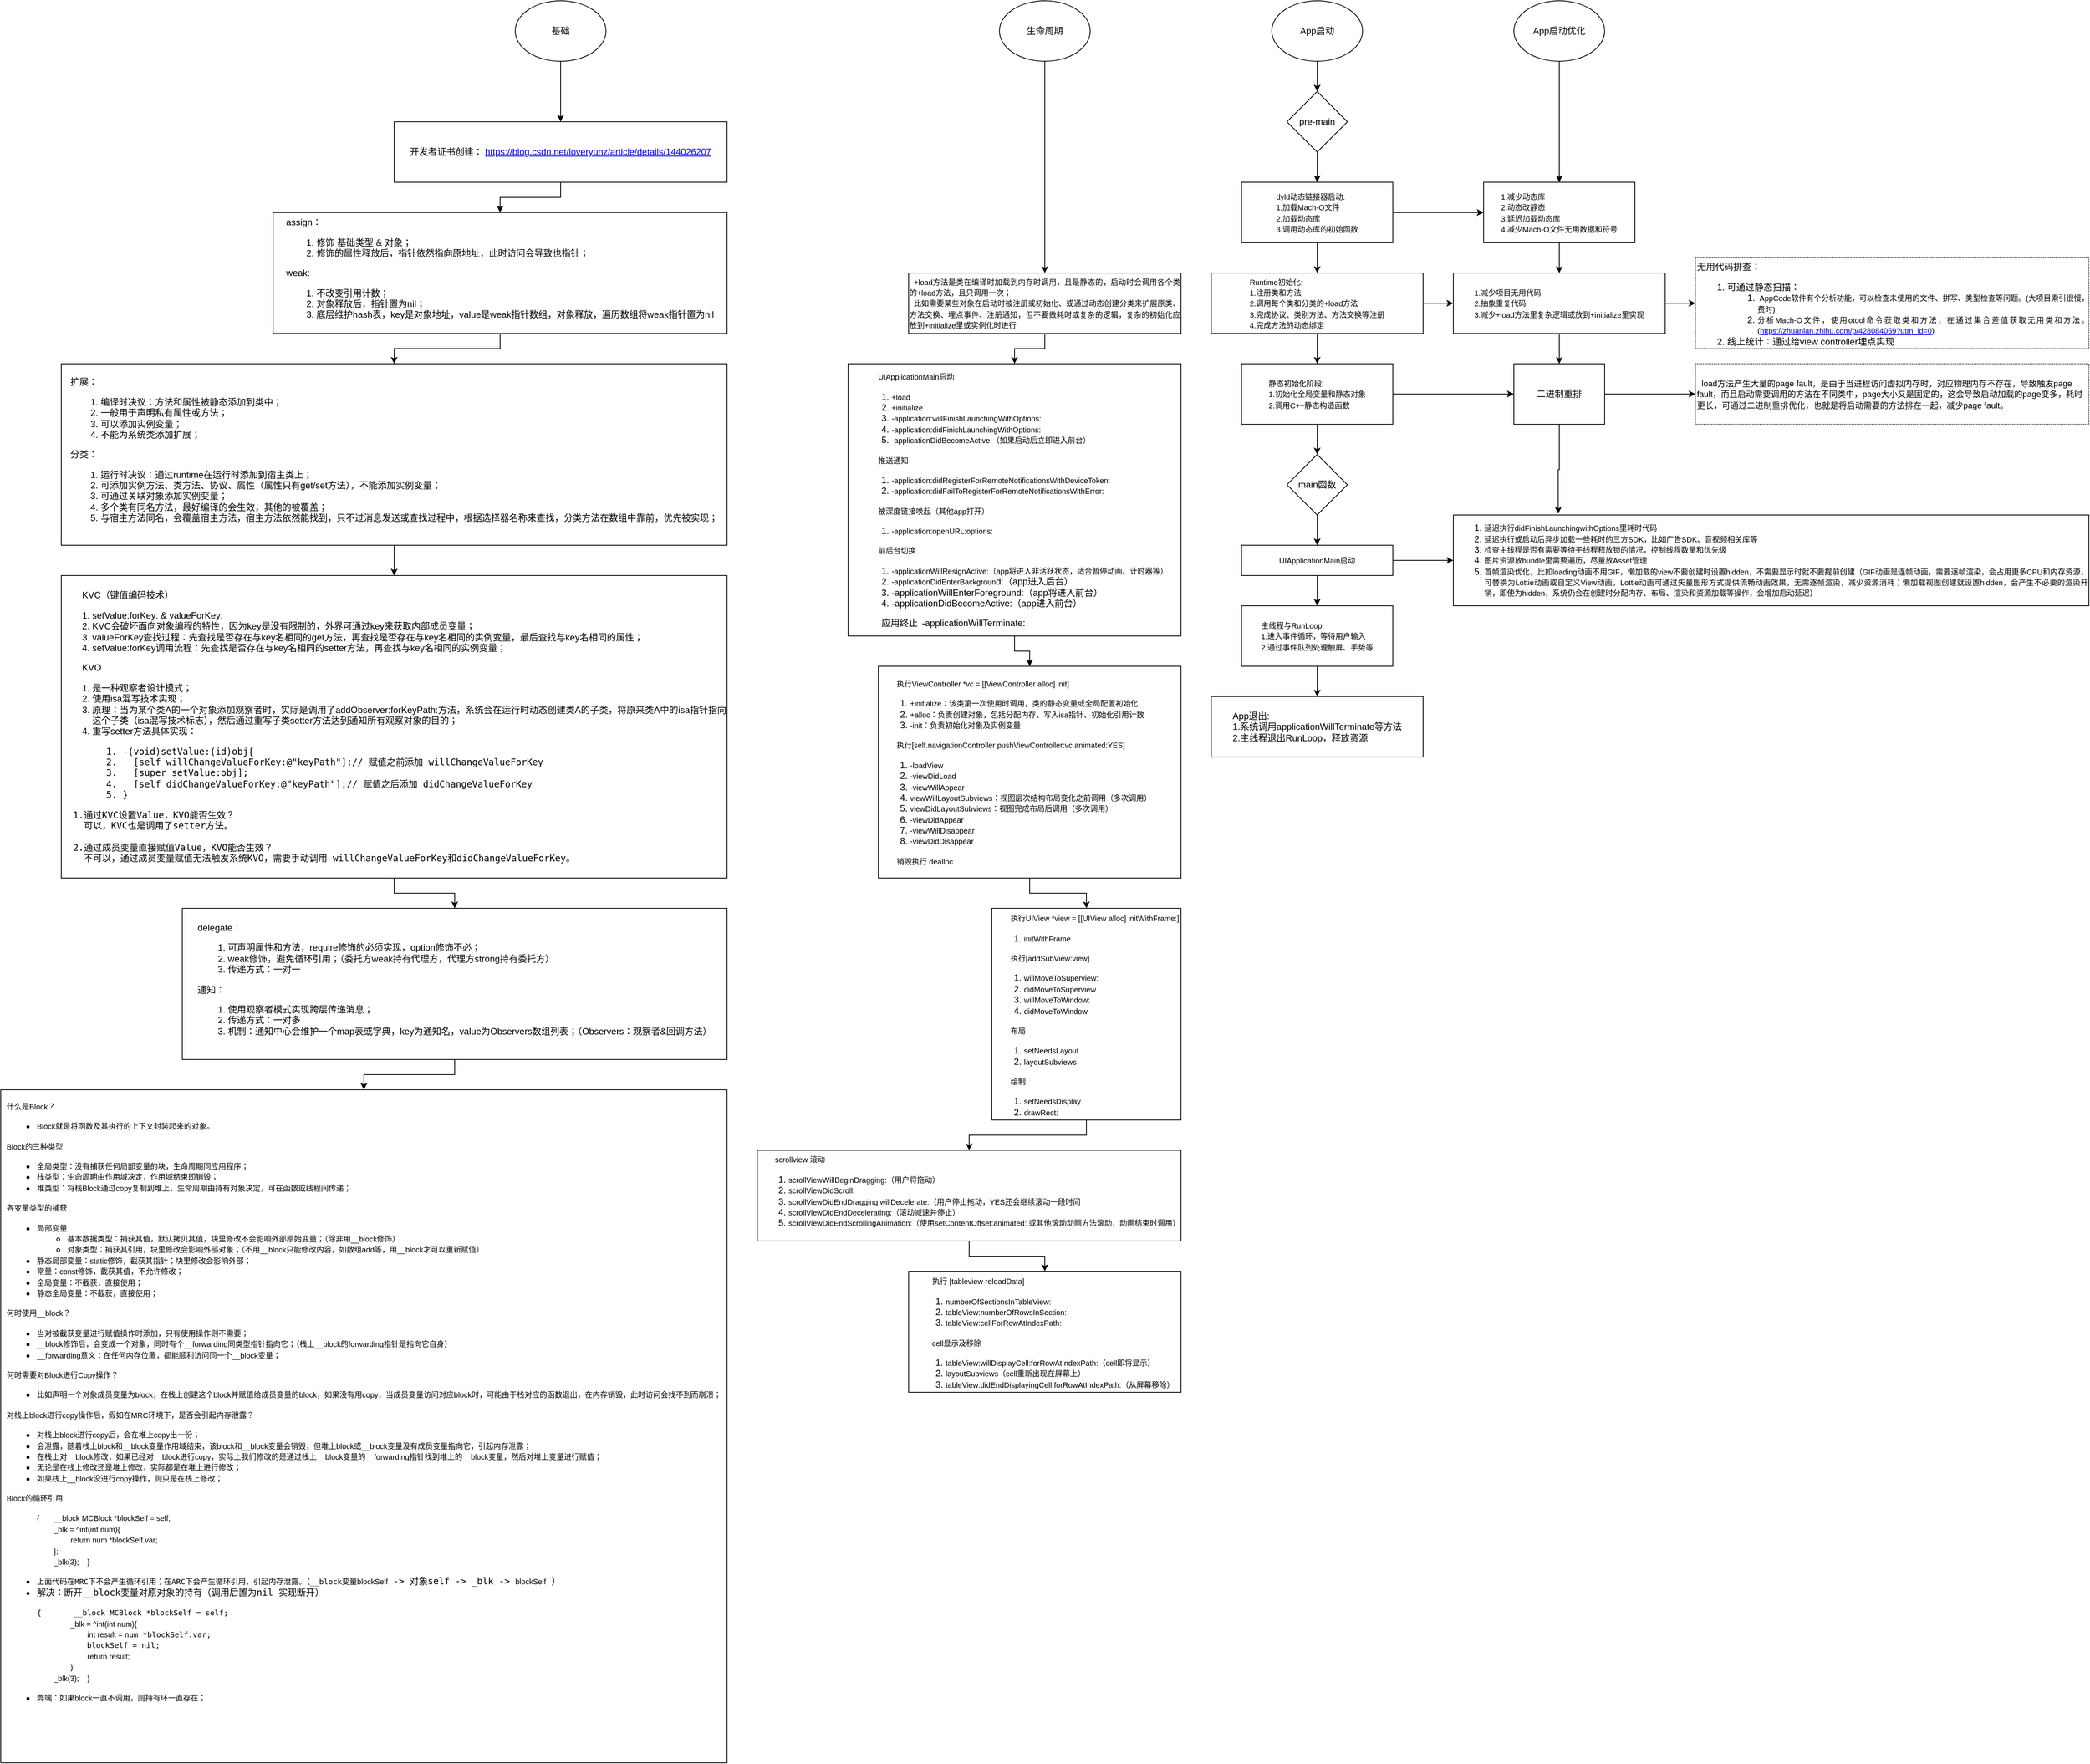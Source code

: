 <mxfile version="25.0.3">
  <diagram name="第 1 页" id="weAJyAuKUi2FDlKsi1JT">
    <mxGraphModel dx="2743" dy="741" grid="1" gridSize="10" guides="1" tooltips="1" connect="1" arrows="1" fold="1" page="1" pageScale="1" pageWidth="827" pageHeight="1169" math="0" shadow="0">
      <root>
        <mxCell id="0" />
        <mxCell id="1" parent="0" />
        <mxCell id="4DrlTJSZ5cez98okmt2o-3" value="" style="edgeStyle=orthogonalEdgeStyle;rounded=0;orthogonalLoop=1;jettySize=auto;html=1;" parent="1" source="4DrlTJSZ5cez98okmt2o-1" target="4DrlTJSZ5cez98okmt2o-2" edge="1">
          <mxGeometry relative="1" as="geometry" />
        </mxCell>
        <mxCell id="4DrlTJSZ5cez98okmt2o-1" value="App启动" style="ellipse;whiteSpace=wrap;html=1;" parent="1" vertex="1">
          <mxGeometry x="240" y="40" width="120" height="80" as="geometry" />
        </mxCell>
        <mxCell id="4DrlTJSZ5cez98okmt2o-5" value="" style="edgeStyle=orthogonalEdgeStyle;rounded=0;orthogonalLoop=1;jettySize=auto;html=1;" parent="1" source="4DrlTJSZ5cez98okmt2o-2" target="4DrlTJSZ5cez98okmt2o-4" edge="1">
          <mxGeometry relative="1" as="geometry" />
        </mxCell>
        <mxCell id="4DrlTJSZ5cez98okmt2o-2" value="pre-main" style="rhombus;whiteSpace=wrap;html=1;" parent="1" vertex="1">
          <mxGeometry x="260" y="160" width="80" height="80" as="geometry" />
        </mxCell>
        <mxCell id="4DrlTJSZ5cez98okmt2o-7" value="" style="edgeStyle=orthogonalEdgeStyle;rounded=0;orthogonalLoop=1;jettySize=auto;html=1;" parent="1" source="4DrlTJSZ5cez98okmt2o-4" target="4DrlTJSZ5cez98okmt2o-6" edge="1">
          <mxGeometry relative="1" as="geometry" />
        </mxCell>
        <mxCell id="4DrlTJSZ5cez98okmt2o-34" value="" style="edgeStyle=orthogonalEdgeStyle;rounded=0;orthogonalLoop=1;jettySize=auto;html=1;" parent="1" source="4DrlTJSZ5cez98okmt2o-4" target="4DrlTJSZ5cez98okmt2o-32" edge="1">
          <mxGeometry relative="1" as="geometry" />
        </mxCell>
        <mxCell id="4DrlTJSZ5cez98okmt2o-4" value="&lt;div style=&quot;text-align: justify;&quot;&gt;&lt;span style=&quot;background-color: initial; font-size: 10px;&quot;&gt;dyld动态链接器启动:&lt;/span&gt;&lt;/div&gt;&lt;div style=&quot;text-align: justify;&quot;&gt;&lt;span style=&quot;background-color: initial; font-size: 10px;&quot;&gt;1.加载Mach-O文件&lt;/span&gt;&lt;/div&gt;&lt;div&gt;&lt;div style=&quot;text-align: justify;&quot;&gt;&lt;span style=&quot;background-color: initial; font-size: 10px;&quot;&gt;2.加载动态库&lt;/span&gt;&lt;/div&gt;&lt;span style=&quot;font-size: 10px; background-color: initial;&quot;&gt;3.调用动态库的初始函数&lt;/span&gt;&lt;/div&gt;" style="whiteSpace=wrap;html=1;align=center;" parent="1" vertex="1">
          <mxGeometry x="200" y="280" width="200" height="80" as="geometry" />
        </mxCell>
        <mxCell id="4DrlTJSZ5cez98okmt2o-9" value="" style="edgeStyle=orthogonalEdgeStyle;rounded=0;orthogonalLoop=1;jettySize=auto;html=1;" parent="1" source="4DrlTJSZ5cez98okmt2o-6" target="4DrlTJSZ5cez98okmt2o-8" edge="1">
          <mxGeometry relative="1" as="geometry" />
        </mxCell>
        <mxCell id="4DrlTJSZ5cez98okmt2o-35" value="" style="edgeStyle=orthogonalEdgeStyle;rounded=0;orthogonalLoop=1;jettySize=auto;html=1;" parent="1" source="4DrlTJSZ5cez98okmt2o-6" target="4DrlTJSZ5cez98okmt2o-33" edge="1">
          <mxGeometry relative="1" as="geometry" />
        </mxCell>
        <mxCell id="4DrlTJSZ5cez98okmt2o-6" value="&lt;div style=&quot;text-align: justify;&quot;&gt;&lt;span style=&quot;font-size: 10px; background-color: initial;&quot;&gt;Runtime初始化:&lt;/span&gt;&lt;/div&gt;&lt;div style=&quot;text-align: justify;&quot;&gt;&lt;span style=&quot;font-size: 10px;&quot;&gt;1.注册类和方法&lt;/span&gt;&lt;/div&gt;&lt;div style=&quot;text-align: justify;&quot;&gt;&lt;span style=&quot;font-size: 10px;&quot;&gt;2.调用每个类和分类的+load方法&lt;/span&gt;&lt;/div&gt;&lt;div style=&quot;text-align: justify;&quot;&gt;&lt;span style=&quot;font-size: 10px;&quot;&gt;3.完成协议、类别方法、方法交换等注册&lt;/span&gt;&lt;/div&gt;&lt;div style=&quot;text-align: justify;&quot;&gt;&lt;span style=&quot;font-size: 10px;&quot;&gt;4.完成方法的动态绑定&lt;/span&gt;&lt;/div&gt;" style="whiteSpace=wrap;html=1;" parent="1" vertex="1">
          <mxGeometry x="160" y="400" width="280" height="80" as="geometry" />
        </mxCell>
        <mxCell id="4DrlTJSZ5cez98okmt2o-43" value="" style="edgeStyle=orthogonalEdgeStyle;rounded=0;orthogonalLoop=1;jettySize=auto;html=1;" parent="1" source="4DrlTJSZ5cez98okmt2o-8" target="4DrlTJSZ5cez98okmt2o-40" edge="1">
          <mxGeometry relative="1" as="geometry" />
        </mxCell>
        <mxCell id="4DrlTJSZ5cez98okmt2o-8" value="&lt;div style=&quot;text-align: justify;&quot;&gt;&lt;span style=&quot;font-size: 10px; background-color: initial;&quot;&gt;静态初始化阶段:&lt;/span&gt;&lt;/div&gt;&lt;div style=&quot;text-align: justify;&quot;&gt;&lt;font style=&quot;font-size: 10px;&quot;&gt;1.初始化全局变量和静态对象&lt;/font&gt;&lt;/div&gt;&lt;div style=&quot;text-align: justify;&quot;&gt;&lt;font style=&quot;font-size: 10px;&quot;&gt;2.调用C++静态构造函数&lt;/font&gt;&lt;/div&gt;" style="whiteSpace=wrap;html=1;" parent="1" vertex="1">
          <mxGeometry x="200" y="520" width="200" height="80" as="geometry" />
        </mxCell>
        <mxCell id="4DrlTJSZ5cez98okmt2o-13" value="" style="edgeStyle=orthogonalEdgeStyle;rounded=0;orthogonalLoop=1;jettySize=auto;html=1;exitX=0.5;exitY=1;exitDx=0;exitDy=0;" parent="1" source="4DrlTJSZ5cez98okmt2o-8" target="4DrlTJSZ5cez98okmt2o-12" edge="1">
          <mxGeometry relative="1" as="geometry">
            <mxPoint x="160" y="670" as="sourcePoint" />
          </mxGeometry>
        </mxCell>
        <mxCell id="4DrlTJSZ5cez98okmt2o-15" value="" style="edgeStyle=orthogonalEdgeStyle;rounded=0;orthogonalLoop=1;jettySize=auto;html=1;" parent="1" source="4DrlTJSZ5cez98okmt2o-12" target="4DrlTJSZ5cez98okmt2o-14" edge="1">
          <mxGeometry relative="1" as="geometry" />
        </mxCell>
        <mxCell id="4DrlTJSZ5cez98okmt2o-12" value="main函数" style="rhombus;whiteSpace=wrap;html=1;" parent="1" vertex="1">
          <mxGeometry x="260" y="640" width="80" height="80" as="geometry" />
        </mxCell>
        <mxCell id="4DrlTJSZ5cez98okmt2o-17" value="" style="edgeStyle=orthogonalEdgeStyle;rounded=0;orthogonalLoop=1;jettySize=auto;html=1;" parent="1" source="4DrlTJSZ5cez98okmt2o-14" target="4DrlTJSZ5cez98okmt2o-16" edge="1">
          <mxGeometry relative="1" as="geometry" />
        </mxCell>
        <mxCell id="4DrlTJSZ5cez98okmt2o-50" value="" style="edgeStyle=orthogonalEdgeStyle;rounded=0;orthogonalLoop=1;jettySize=auto;html=1;" parent="1" source="4DrlTJSZ5cez98okmt2o-14" target="4DrlTJSZ5cez98okmt2o-49" edge="1">
          <mxGeometry relative="1" as="geometry" />
        </mxCell>
        <mxCell id="4DrlTJSZ5cez98okmt2o-14" value="&lt;font style=&quot;font-size: 10px;&quot;&gt;UIApplicationMain启动&lt;/font&gt;" style="whiteSpace=wrap;html=1;" parent="1" vertex="1">
          <mxGeometry x="200" y="760" width="200" height="40" as="geometry" />
        </mxCell>
        <mxCell id="4DrlTJSZ5cez98okmt2o-30" value="" style="edgeStyle=orthogonalEdgeStyle;rounded=0;orthogonalLoop=1;jettySize=auto;html=1;" parent="1" source="4DrlTJSZ5cez98okmt2o-16" target="4DrlTJSZ5cez98okmt2o-29" edge="1">
          <mxGeometry relative="1" as="geometry" />
        </mxCell>
        <mxCell id="4DrlTJSZ5cez98okmt2o-16" value="&lt;div style=&quot;text-align: justify;&quot;&gt;&lt;span style=&quot;font-size: 10px; background-color: initial;&quot;&gt;主线程与RunLoop:&lt;/span&gt;&lt;/div&gt;&lt;div style=&quot;text-align: justify;&quot;&gt;&lt;font style=&quot;font-size: 10px;&quot;&gt;1.进入事件循环，等待用户输入&lt;/font&gt;&lt;/div&gt;&lt;div style=&quot;text-align: justify;&quot;&gt;&lt;font style=&quot;font-size: 10px;&quot;&gt;2.通过事件队列处理触屏、手势等&lt;/font&gt;&lt;/div&gt;" style="whiteSpace=wrap;html=1;" parent="1" vertex="1">
          <mxGeometry x="200" y="840" width="200" height="80" as="geometry" />
        </mxCell>
        <mxCell id="4DrlTJSZ5cez98okmt2o-37" style="edgeStyle=orthogonalEdgeStyle;rounded=0;orthogonalLoop=1;jettySize=auto;html=1;exitX=0.5;exitY=1;exitDx=0;exitDy=0;entryX=0.5;entryY=0;entryDx=0;entryDy=0;" parent="1" source="4DrlTJSZ5cez98okmt2o-26" target="4DrlTJSZ5cez98okmt2o-32" edge="1">
          <mxGeometry relative="1" as="geometry" />
        </mxCell>
        <mxCell id="4DrlTJSZ5cez98okmt2o-26" value="App启动优化" style="ellipse;whiteSpace=wrap;html=1;" parent="1" vertex="1">
          <mxGeometry x="560" y="40" width="120" height="80" as="geometry" />
        </mxCell>
        <mxCell id="4DrlTJSZ5cez98okmt2o-29" value="&lt;div style=&quot;text-align: justify;&quot;&gt;&lt;span style=&quot;background-color: initial;&quot;&gt;App退出:&lt;/span&gt;&lt;/div&gt;&lt;div style=&quot;text-align: justify;&quot;&gt;1.系统调用applicationWillTerminate等方法&lt;/div&gt;&lt;div style=&quot;text-align: justify;&quot;&gt;2.主线程退出RunLoop，释放资源&lt;/div&gt;" style="whiteSpace=wrap;html=1;" parent="1" vertex="1">
          <mxGeometry x="160" y="960" width="280" height="80" as="geometry" />
        </mxCell>
        <mxCell id="4DrlTJSZ5cez98okmt2o-38" value="" style="edgeStyle=orthogonalEdgeStyle;rounded=0;orthogonalLoop=1;jettySize=auto;html=1;" parent="1" source="4DrlTJSZ5cez98okmt2o-32" target="4DrlTJSZ5cez98okmt2o-33" edge="1">
          <mxGeometry relative="1" as="geometry" />
        </mxCell>
        <mxCell id="4DrlTJSZ5cez98okmt2o-32" value="&lt;div style=&quot;text-align: justify;&quot;&gt;&lt;span style=&quot;background-color: initial;&quot;&gt;&lt;font style=&quot;font-size: 10px;&quot;&gt;1.减少动态库&lt;/font&gt;&lt;/span&gt;&lt;/div&gt;&lt;div style=&quot;text-align: justify;&quot;&gt;&lt;font style=&quot;font-size: 10px;&quot;&gt;2.动态改静态&lt;/font&gt;&lt;/div&gt;&lt;div style=&quot;text-align: justify;&quot;&gt;&lt;font style=&quot;font-size: 10px;&quot;&gt;3.延迟加载动态库&lt;/font&gt;&lt;/div&gt;&lt;div style=&quot;text-align: justify;&quot;&gt;&lt;font style=&quot;font-size: 10px;&quot;&gt;4.减少Mach-O文件无用数据和符号&lt;/font&gt;&lt;/div&gt;" style="rounded=0;whiteSpace=wrap;html=1;" parent="1" vertex="1">
          <mxGeometry x="520" y="280" width="200" height="80" as="geometry" />
        </mxCell>
        <mxCell id="4DrlTJSZ5cez98okmt2o-42" value="" style="edgeStyle=orthogonalEdgeStyle;rounded=0;orthogonalLoop=1;jettySize=auto;html=1;" parent="1" source="4DrlTJSZ5cez98okmt2o-33" target="4DrlTJSZ5cez98okmt2o-40" edge="1">
          <mxGeometry relative="1" as="geometry" />
        </mxCell>
        <mxCell id="4DrlTJSZ5cez98okmt2o-45" value="" style="edgeStyle=orthogonalEdgeStyle;rounded=0;orthogonalLoop=1;jettySize=auto;html=1;" parent="1" source="4DrlTJSZ5cez98okmt2o-33" target="4DrlTJSZ5cez98okmt2o-44" edge="1">
          <mxGeometry relative="1" as="geometry" />
        </mxCell>
        <mxCell id="4DrlTJSZ5cez98okmt2o-33" value="&lt;div style=&quot;text-align: justify;&quot;&gt;&lt;span style=&quot;background-color: initial;&quot;&gt;&lt;font style=&quot;font-size: 10px;&quot;&gt;1.减少项目无用代码&lt;/font&gt;&lt;/span&gt;&lt;/div&gt;&lt;div style=&quot;text-align: justify;&quot;&gt;&lt;font style=&quot;font-size: 10px;&quot;&gt;2.抽象重复代码&lt;/font&gt;&lt;/div&gt;&lt;div style=&quot;text-align: justify;&quot;&gt;&lt;font style=&quot;font-size: 10px;&quot;&gt;3.减少+load方法里复杂逻辑或放到+initialize里实现&lt;/font&gt;&lt;/div&gt;" style="rounded=0;whiteSpace=wrap;html=1;" parent="1" vertex="1">
          <mxGeometry x="480" y="400" width="280" height="80" as="geometry" />
        </mxCell>
        <mxCell id="4DrlTJSZ5cez98okmt2o-48" style="edgeStyle=orthogonalEdgeStyle;rounded=0;orthogonalLoop=1;jettySize=auto;html=1;exitX=1;exitY=0.5;exitDx=0;exitDy=0;entryX=0;entryY=0.5;entryDx=0;entryDy=0;" parent="1" source="4DrlTJSZ5cez98okmt2o-40" target="4DrlTJSZ5cez98okmt2o-46" edge="1">
          <mxGeometry relative="1" as="geometry" />
        </mxCell>
        <mxCell id="4DrlTJSZ5cez98okmt2o-40" value="二进制重排" style="rounded=0;whiteSpace=wrap;html=1;" parent="1" vertex="1">
          <mxGeometry x="560" y="520" width="120" height="80" as="geometry" />
        </mxCell>
        <mxCell id="4DrlTJSZ5cez98okmt2o-44" value="&lt;div style=&quot;text-align: justify;&quot;&gt;&lt;span style=&quot;background-color: initial;&quot;&gt;&lt;br&gt;&lt;/span&gt;&lt;/div&gt;&lt;div style=&quot;text-align: justify;&quot;&gt;&lt;span style=&quot;background-color: initial;&quot;&gt;无用代码排查：&lt;/span&gt;&lt;/div&gt;&lt;div style=&quot;text-align: justify;&quot;&gt;&lt;div style=&quot;white-space-collapse: preserve;&quot; data-line=&quot;true&quot; data-line-index=&quot;0&quot; data-zone-id=&quot;0&quot;&gt;&lt;ol&gt;&lt;li&gt;可通过静态扫描：&lt;/li&gt;&lt;ol&gt;&lt;li&gt;&lt;font style=&quot;font-size: 10px;&quot;&gt; AppCode软件有个分析功能，可以检查未使用的文件、拼写、类型检查等问题。(大项目索引很慢，费时)&lt;span style=&quot;background-color: initial;&quot;&gt;                         &lt;/span&gt;&lt;/font&gt;&lt;/li&gt;&lt;li&gt;&lt;font style=&quot;font-size: 10px;&quot;&gt;&lt;span style=&quot;background-color: initial;&quot;&gt;分析Mach-O文件，使用otool命令获取类和方法，在通过集合差值获取无用类和方法。(&lt;/span&gt;&lt;a style=&quot;background-color: initial;&quot; data-lark-is-custom=&quot;false&quot; rel=&quot;noopener noreferrer&quot; target=&quot;_blank&quot; href=&quot;https://zhuanlan.zhihu.com/p/428084059?utm_id=0&quot;&gt;https://zhuanlan.zhihu.com/p/428084059?utm_id=0&lt;/a&gt;&lt;span style=&quot;background-color: initial;&quot;&gt;)&lt;/span&gt;&lt;/font&gt;&#x9;&lt;span style=&quot;text-wrap-mode: nowrap; background-color: initial; font-family: &amp;quot;Songti SC&amp;quot;; text-align: start;&quot; class=&quot;Apple-tab-span&quot;&gt;&#x9;&lt;/span&gt;&lt;span style=&quot;background-color: initial;&quot;&gt;&#x9;&lt;/span&gt;&lt;span style=&quot;text-wrap-mode: nowrap; background-color: initial; font-family: &amp;quot;Songti SC&amp;quot;; text-align: start;&quot; class=&quot;Apple-tab-span&quot;&gt;&#x9;&lt;/span&gt;&lt;/li&gt;&lt;/ol&gt;&lt;li&gt;&lt;div data-line=&quot;true&quot; data-line-index=&quot;0&quot; data-zone-id=&quot;0&quot;&gt;线上统计：通过给view controller埋点实现&lt;/div&gt;&lt;/li&gt;&lt;/ol&gt;&lt;/div&gt;&lt;/div&gt;" style="text;html=1;align=left;verticalAlign=middle;whiteSpace=wrap;rounded=0;dashed=1;dashPattern=1 1;strokeColor=default;" parent="1" vertex="1">
          <mxGeometry x="800" y="380" width="520" height="120" as="geometry" />
        </mxCell>
        <mxCell id="4DrlTJSZ5cez98okmt2o-46" value="&lt;div style=&quot;white-space-collapse: preserve;&quot; data-line=&quot;true&quot; data-line-index=&quot;0&quot; data-zone-id=&quot;0&quot;&gt;&lt;font style=&quot;font-size: 11px;&quot;&gt;  load方法产生大量的page fault，是由于当进程访问虚拟内存时，对应物理内存不存在，导致触发page fault，而且启动需要调用的方法在不同类中，page大小又是固定的，这会导致启动加载的page变多，耗时更长，可通过二进制重排优化，也就是将启动需要的方法排在一起，减少page fault。&lt;/font&gt;&lt;/div&gt;" style="text;html=1;align=left;verticalAlign=middle;whiteSpace=wrap;rounded=0;strokeColor=default;dashed=1;dashPattern=1 1;" parent="1" vertex="1">
          <mxGeometry x="800" y="520" width="520" height="80" as="geometry" />
        </mxCell>
        <mxCell id="4DrlTJSZ5cez98okmt2o-49" value="&lt;ol&gt;&lt;li style=&quot;text-align: justify;&quot;&gt;&lt;font style=&quot;font-size: 10px;&quot;&gt;延迟执行didFinishLaunchingwithOptions里耗时代码&lt;/font&gt;&lt;/li&gt;&lt;li style=&quot;text-align: justify;&quot;&gt;&lt;font style=&quot;font-size: 10px;&quot;&gt;延迟执行或启动后异步加载一些耗时的三方SDK，比如广告SDK、音视频相关库等&lt;/font&gt;&lt;/li&gt;&lt;li style=&quot;text-align: justify;&quot;&gt;&lt;font style=&quot;font-size: 10px;&quot;&gt;检查主线程是否有需要等待子线程释放锁的情况，控制线程数量和优先级&lt;/font&gt;&lt;/li&gt;&lt;li style=&quot;text-align: justify;&quot;&gt;&lt;font style=&quot;font-size: 10px;&quot;&gt;图片资源放bundle里需要遍历，尽量放Asset管理&lt;/font&gt;&lt;/li&gt;&lt;li style=&quot;text-align: justify;&quot;&gt;&lt;font style=&quot;font-size: 10px;&quot;&gt;首帧渲染优化，比如loading动画不用GIF，懒加载的view不要创建时设置hidden，不需要显示时就不要提前创建（GIF动画是连帧动画，需要逐帧渲染，会占用更多CPU和内存资源，可替换为Lottie动画或自定义View动画，Lottie动画可通过矢量图形方式提供流畅动画效果，无需逐帧渲染，减少资源消耗；懒加载视图创建就设置hidden，会产生不必要的渲染开销，即使为hidden，系统仍会在创建时分配内存、布局、渲染和资源加载等操作，会增加启动延迟）&lt;/font&gt;&lt;/li&gt;&lt;/ol&gt;" style="whiteSpace=wrap;html=1;" parent="1" vertex="1">
          <mxGeometry x="480" y="720" width="840" height="120" as="geometry" />
        </mxCell>
        <mxCell id="4DrlTJSZ5cez98okmt2o-51" style="edgeStyle=orthogonalEdgeStyle;rounded=0;orthogonalLoop=1;jettySize=auto;html=1;exitX=0.5;exitY=1;exitDx=0;exitDy=0;entryX=0.165;entryY=-0.014;entryDx=0;entryDy=0;entryPerimeter=0;" parent="1" source="4DrlTJSZ5cez98okmt2o-40" target="4DrlTJSZ5cez98okmt2o-49" edge="1">
          <mxGeometry relative="1" as="geometry" />
        </mxCell>
        <mxCell id="U5VI65krC9bP60Sbsm1g-4" value="" style="edgeStyle=orthogonalEdgeStyle;rounded=0;orthogonalLoop=1;jettySize=auto;html=1;" parent="1" source="4DrlTJSZ5cez98okmt2o-52" target="U5VI65krC9bP60Sbsm1g-1" edge="1">
          <mxGeometry relative="1" as="geometry" />
        </mxCell>
        <mxCell id="4DrlTJSZ5cez98okmt2o-52" value="&lt;div style=&quot;text-align: justify;&quot;&gt;&lt;span style=&quot;font-size: 10px; background-color: initial;&quot;&gt;&amp;nbsp; +load方法是类在编译时加载到内存时调用，且是静态的，启动时会调用各个类的+load方法，且只调用一次；&lt;/span&gt;&lt;/div&gt;&lt;div style=&quot;text-align: justify;&quot;&gt;&lt;span style=&quot;font-size: 10px; background-color: initial;&quot;&gt;&amp;nbsp; 比如需要某些对象在启动时被注册或初始化、或通过动态创建分类来扩展原类、方法交换、埋点事件、注册通知，但不要做耗时或复杂的逻辑，复杂的初始化应放到&lt;/span&gt;&lt;span style=&quot;font-size: 10px; background-color: initial; text-align: justify;&quot;&gt;+initialize里或实例化时进行&lt;/span&gt;&lt;/div&gt;" style="whiteSpace=wrap;html=1;" parent="1" vertex="1">
          <mxGeometry x="-240" y="400" width="360" height="80" as="geometry" />
        </mxCell>
        <mxCell id="U5VI65krC9bP60Sbsm1g-6" value="" style="edgeStyle=orthogonalEdgeStyle;rounded=0;orthogonalLoop=1;jettySize=auto;html=1;" parent="1" source="4DrlTJSZ5cez98okmt2o-53" target="4DrlTJSZ5cez98okmt2o-54" edge="1">
          <mxGeometry relative="1" as="geometry" />
        </mxCell>
        <mxCell id="4DrlTJSZ5cez98okmt2o-53" value="&lt;div style=&quot;&quot;&gt;&lt;font style=&quot;font-size: 10px;&quot;&gt;&lt;span style=&quot;white-space: pre;&quot;&gt;&#x9;&lt;/span&gt;执行ViewController *vc = [[&lt;span style=&quot;background-color: initial;&quot;&gt;ViewController alloc] init]&lt;/span&gt;&lt;/font&gt;&lt;/div&gt;&lt;div style=&quot;&quot;&gt;&lt;ol&gt;&lt;li style=&quot;&quot;&gt;&lt;font style=&quot;font-size: 10px;&quot;&gt;+initialize：该类第一次使用时调用，类的静态变量或全局配置初始化&lt;/font&gt;&lt;/li&gt;&lt;li style=&quot;&quot;&gt;&lt;span style=&quot;font-size: 10px;&quot;&gt;+alloc：负责创建对象，包括分配内存、写入isa指针、初始化引用计数&lt;/span&gt;&lt;/li&gt;&lt;li style=&quot;&quot;&gt;&lt;span style=&quot;font-size: 10px;&quot;&gt;-init：负责初始化对象及实例变量&lt;/span&gt;&lt;/li&gt;&lt;/ol&gt;&lt;div style=&quot;&quot;&gt;&lt;span style=&quot;font-size: 10px;&quot;&gt;&lt;span style=&quot;white-space: pre;&quot;&gt;&#x9;&lt;/span&gt;执行[self.navigationController pushViewController:vc animated:YES]&lt;/span&gt;&lt;/div&gt;&lt;div style=&quot;&quot;&gt;&lt;ol&gt;&lt;li style=&quot;&quot;&gt;&lt;span style=&quot;font-size: 10px;&quot;&gt;-loadView&lt;/span&gt;&lt;/li&gt;&lt;li style=&quot;&quot;&gt;&lt;span style=&quot;font-size: 10px;&quot;&gt;-viewDidLoad&lt;/span&gt;&lt;/li&gt;&lt;li style=&quot;&quot;&gt;&lt;span style=&quot;font-size: 10px;&quot;&gt;-viewWillAppear&lt;/span&gt;&lt;/li&gt;&lt;li style=&quot;&quot;&gt;&lt;span style=&quot;font-size: 10px;&quot;&gt;viewWillLayoutSubviews：视图层次结构布局变化之前调用（多次调用）&lt;/span&gt;&lt;/li&gt;&lt;li style=&quot;&quot;&gt;&lt;span style=&quot;font-size: 10px;&quot;&gt;viewDidLayoutSubviews：视图完成布局后调用&lt;/span&gt;&lt;span style=&quot;font-size: 10px;&quot;&gt;（多次调用）&lt;/span&gt;&lt;/li&gt;&lt;li style=&quot;&quot;&gt;&lt;span style=&quot;font-size: 10px;&quot;&gt;-viewDidAppear&lt;/span&gt;&lt;/li&gt;&lt;li style=&quot;&quot;&gt;&lt;span style=&quot;font-size: 10px;&quot;&gt;-viewWillDisappear&lt;/span&gt;&lt;/li&gt;&lt;li style=&quot;&quot;&gt;&lt;span style=&quot;font-size: 10px;&quot;&gt;-viewDidDisappear&lt;/span&gt;&lt;/li&gt;&lt;/ol&gt;&lt;div style=&quot;&quot;&gt;&lt;span style=&quot;font-size: 10px;&quot;&gt;&lt;span style=&quot;white-space: pre;&quot;&gt;&#x9;&lt;/span&gt;销毁执行 dealloc&lt;/span&gt;&lt;/div&gt;&lt;/div&gt;&lt;/div&gt;" style="whiteSpace=wrap;html=1;align=left;" parent="1" vertex="1">
          <mxGeometry x="-280" y="920" width="400" height="280" as="geometry" />
        </mxCell>
        <mxCell id="U5VI65krC9bP60Sbsm1g-10" value="" style="edgeStyle=orthogonalEdgeStyle;rounded=0;orthogonalLoop=1;jettySize=auto;html=1;" parent="1" source="4DrlTJSZ5cez98okmt2o-54" target="U5VI65krC9bP60Sbsm1g-9" edge="1">
          <mxGeometry relative="1" as="geometry" />
        </mxCell>
        <mxCell id="4DrlTJSZ5cez98okmt2o-54" value="&lt;div style=&quot;text-align: justify;&quot;&gt;&lt;br&gt;&lt;/div&gt;&lt;div style=&quot;text-align: justify;&quot;&gt;&lt;span style=&quot;font-size: 10px; background-color: initial;&quot;&gt;&lt;span style=&quot;white-space: pre;&quot;&gt;&#x9;&lt;/span&gt;执行UIView *view = [[UIView alloc] initWithFrame:]&lt;/span&gt;&lt;/div&gt;&lt;div&gt;&lt;ol&gt;&lt;li style=&quot;text-align: justify;&quot;&gt;&lt;font style=&quot;font-size: 10px;&quot;&gt;initWithFrame&lt;/font&gt;&lt;/li&gt;&lt;/ol&gt;&lt;div style=&quot;text-align: justify;&quot;&gt;&lt;span style=&quot;font-size: 10px;&quot;&gt;&lt;span style=&quot;white-space: pre;&quot;&gt;&#x9;&lt;/span&gt;执行[addSubView:view]&lt;/span&gt;&lt;/div&gt;&lt;/div&gt;&lt;div style=&quot;text-align: justify;&quot;&gt;&lt;ol&gt;&lt;li&gt;&lt;span style=&quot;font-size: 10px;&quot;&gt;willMoveToSuperview:&lt;/span&gt;&lt;/li&gt;&lt;li&gt;&lt;span style=&quot;font-size: 10px;&quot;&gt;didMoveToSuperview&lt;/span&gt;&lt;/li&gt;&lt;li&gt;&lt;span style=&quot;font-size: 10px;&quot;&gt;willMoveToWindow:&lt;/span&gt;&lt;/li&gt;&lt;li&gt;&lt;span style=&quot;font-size: 10px;&quot;&gt;didMoveToWindow&lt;/span&gt;&lt;/li&gt;&lt;/ol&gt;&lt;div&gt;&lt;span style=&quot;font-size: 10px;&quot;&gt;&lt;span style=&quot;white-space: pre;&quot;&gt;&#x9;&lt;/span&gt;布局&lt;/span&gt;&lt;/div&gt;&lt;ol&gt;&lt;li&gt;&lt;span style=&quot;font-size: 10px;&quot;&gt;setNeedsLayout&lt;/span&gt;&lt;/li&gt;&lt;li&gt;&lt;span style=&quot;font-size: 10px;&quot;&gt;layoutSubviews&lt;/span&gt;&lt;/li&gt;&lt;/ol&gt;&lt;div&gt;&lt;span style=&quot;font-size: 10px;&quot;&gt;&lt;span style=&quot;white-space: pre;&quot;&gt;&#x9;&lt;/span&gt;绘制&lt;/span&gt;&lt;/div&gt;&lt;div&gt;&lt;ol&gt;&lt;li&gt;&lt;span style=&quot;font-size: 10px;&quot;&gt;setNeedsDisplay&lt;/span&gt;&lt;/li&gt;&lt;li&gt;&lt;span style=&quot;font-size: 10px;&quot;&gt;drawRect:&lt;/span&gt;&lt;/li&gt;&lt;/ol&gt;&lt;/div&gt;&lt;/div&gt;" style="rounded=0;whiteSpace=wrap;html=1;" parent="1" vertex="1">
          <mxGeometry x="-130" y="1240" width="250" height="280" as="geometry" />
        </mxCell>
        <mxCell id="4DrlTJSZ5cez98okmt2o-56" style="edgeStyle=orthogonalEdgeStyle;rounded=0;orthogonalLoop=1;jettySize=auto;html=1;exitX=0.5;exitY=1;exitDx=0;exitDy=0;entryX=0.5;entryY=0;entryDx=0;entryDy=0;" parent="1" source="4DrlTJSZ5cez98okmt2o-55" target="4DrlTJSZ5cez98okmt2o-52" edge="1">
          <mxGeometry relative="1" as="geometry" />
        </mxCell>
        <mxCell id="4DrlTJSZ5cez98okmt2o-55" value="生命周期" style="ellipse;whiteSpace=wrap;html=1;" parent="1" vertex="1">
          <mxGeometry x="-120" y="40" width="120" height="80" as="geometry" />
        </mxCell>
        <mxCell id="U5VI65krC9bP60Sbsm1g-5" value="" style="edgeStyle=orthogonalEdgeStyle;rounded=0;orthogonalLoop=1;jettySize=auto;html=1;" parent="1" source="U5VI65krC9bP60Sbsm1g-1" target="4DrlTJSZ5cez98okmt2o-53" edge="1">
          <mxGeometry relative="1" as="geometry" />
        </mxCell>
        <mxCell id="U5VI65krC9bP60Sbsm1g-1" value="&lt;div style=&quot;text-align: justify;&quot;&gt;&lt;span style=&quot;background-color: initial;&quot;&gt;&lt;span style=&quot;font-size: 10px; white-space: pre;&quot;&gt;&#x9;&lt;/span&gt;&lt;font style=&quot;font-size: 10px;&quot;&gt;UIApplicationMain启动&lt;/font&gt;&lt;/span&gt;&lt;/div&gt;&lt;div&gt;&lt;ol&gt;&lt;li style=&quot;text-align: justify;&quot;&gt;&lt;font style=&quot;font-size: 10px;&quot;&gt;+load&lt;/font&gt;&lt;/li&gt;&lt;li style=&quot;text-align: justify;&quot;&gt;&lt;font style=&quot;font-size: 10px;&quot;&gt;+initialize&lt;/font&gt;&lt;/li&gt;&lt;li style=&quot;text-align: justify;&quot;&gt;&lt;div style=&quot;white-space-collapse: preserve;&quot; data-line=&quot;true&quot; data-line-index=&quot;0&quot; data-zone-id=&quot;0&quot;&gt;&lt;font style=&quot;font-size: 10px;&quot;&gt;-application:willFinishLaunchingWithOptions:&lt;/font&gt;&lt;/div&gt;&lt;/li&gt;&lt;li style=&quot;text-align: justify;&quot;&gt;&lt;div style=&quot;white-space-collapse: preserve;&quot; data-line=&quot;true&quot; data-line-index=&quot;0&quot; data-zone-id=&quot;0&quot;&gt;&lt;div data-line=&quot;true&quot; data-line-index=&quot;0&quot; data-zone-id=&quot;0&quot;&gt;&lt;font style=&quot;font-size: 10px;&quot;&gt;-application:didFinishLaunchingWithOptions:&lt;/font&gt;&lt;/div&gt;&lt;/div&gt;&lt;/li&gt;&lt;li style=&quot;text-align: justify;&quot;&gt;&lt;div data-line=&quot;true&quot; data-line-index=&quot;0&quot; data-zone-id=&quot;0&quot;&gt;&lt;font style=&quot;font-size: 10px;&quot;&gt;-applicationDidBecomeActive:（如果启动后立即进入前台）&lt;/font&gt;&lt;/div&gt;&lt;/li&gt;&lt;/ol&gt;&lt;div style=&quot;text-align: justify;&quot;&gt;&lt;font style=&quot;font-size: 10px;&quot;&gt;&lt;span style=&quot;white-space: pre;&quot;&gt;&#x9;&lt;/span&gt;推送通知&lt;br&gt;&lt;/font&gt;&lt;/div&gt;&lt;/div&gt;&lt;div style=&quot;text-align: justify;&quot;&gt;&lt;ol&gt;&lt;li&gt;&lt;div style=&quot;white-space-collapse: preserve;&quot; data-line=&quot;true&quot; data-line-index=&quot;0&quot; data-zone-id=&quot;0&quot;&gt;&lt;font style=&quot;font-size: 10px;&quot;&gt;-application:didRegisterForRemoteNotificationsWithDeviceToken:&lt;/font&gt;&lt;/div&gt;&lt;/li&gt;&lt;li&gt;&lt;div style=&quot;white-space-collapse: preserve;&quot; data-line=&quot;true&quot; data-line-index=&quot;0&quot; data-zone-id=&quot;0&quot;&gt;&lt;div data-line=&quot;true&quot; data-line-index=&quot;0&quot; data-zone-id=&quot;0&quot;&gt;&lt;font style=&quot;font-size: 10px;&quot;&gt;-application:didFailToRegisterForRemoteNotificationsWithError:&lt;/font&gt;&lt;/div&gt;&lt;/div&gt;&lt;/li&gt;&lt;/ol&gt;&lt;div&gt;&lt;font style=&quot;font-size: 10px;&quot;&gt;&lt;span style=&quot;white-space: pre;&quot;&gt;&#x9;&lt;/span&gt;被深度链接唤起（其他app打开）&lt;br&gt;&lt;/font&gt;&lt;/div&gt;&lt;div&gt;&lt;ol&gt;&lt;li&gt;&lt;div style=&quot;white-space-collapse: preserve;&quot; data-line=&quot;true&quot; data-line-index=&quot;0&quot; data-zone-id=&quot;0&quot;&gt;&lt;font style=&quot;font-size: 10px;&quot;&gt;-application:openURL:options:&lt;/font&gt;&lt;/div&gt;&lt;/li&gt;&lt;/ol&gt;&lt;div&gt;&lt;span style=&quot;white-space-collapse: preserve;&quot;&gt;&lt;font style=&quot;font-size: 10px;&quot;&gt;&lt;span style=&quot;white-space: pre;&quot;&gt;&#x9;&lt;/span&gt;前后台切换&lt;br&gt;&lt;/font&gt;&lt;/span&gt;&lt;/div&gt;&lt;/div&gt;&lt;div&gt;&lt;ol&gt;&lt;li&gt;&lt;span style=&quot;white-space-collapse: preserve;&quot;&gt;&lt;div data-line=&quot;true&quot; data-line-index=&quot;0&quot; data-zone-id=&quot;0&quot;&gt;&lt;font style=&quot;font-size: 10px;&quot;&gt;-applicationWillResignActive:（app&lt;span style=&quot;background-color: initial;&quot;&gt;将进入非活跃状态，适合暂停动画、计时器等）&lt;/span&gt;&lt;/font&gt;&lt;/div&gt;&lt;/span&gt;&lt;/li&gt;&lt;li&gt;&lt;div data-line=&quot;true&quot; data-line-index=&quot;0&quot; data-zone-id=&quot;0&quot;&gt;&lt;div style=&quot;white-space-collapse: preserve;&quot; data-line=&quot;true&quot; data-line-index=&quot;0&quot; data-zone-id=&quot;0&quot;&gt;&lt;font style=&quot;font-size: 10px;&quot;&gt;-applicationDidEnterBackgroun&lt;/font&gt;d:（app进入后台）&lt;/div&gt;&lt;/div&gt;&lt;/li&gt;&lt;li&gt;&lt;div style=&quot;white-space-collapse: preserve;&quot; data-line=&quot;true&quot; data-line-index=&quot;0&quot; data-zone-id=&quot;0&quot;&gt;&lt;div data-line=&quot;true&quot; data-line-index=&quot;0&quot; data-zone-id=&quot;0&quot;&gt;-applicationWillEnterForeground:（app将进入前台）&lt;/div&gt;&lt;/div&gt;&lt;/li&gt;&lt;li&gt;&lt;div data-line=&quot;true&quot; data-line-index=&quot;0&quot; data-zone-id=&quot;0&quot;&gt;&lt;div style=&quot;white-space-collapse: preserve;&quot; data-line=&quot;true&quot; data-line-index=&quot;0&quot; data-zone-id=&quot;0&quot;&gt;-applicationDidBecomeActive:（app进入前台）&lt;/div&gt;&lt;/div&gt;&lt;/li&gt;&lt;/ol&gt;&lt;div&gt;&lt;span style=&quot;white-space-collapse: preserve;&quot;&gt;&lt;span style=&quot;white-space: pre;&quot;&gt;&#x9;&lt;/span&gt;应用终止&lt;span style=&quot;white-space: pre;&quot;&gt;&#x9;&lt;/span&gt;&lt;/span&gt;&lt;span style=&quot;white-space-collapse: preserve; background-color: initial;&quot;&gt;-applicationWillTerminate:&lt;/span&gt;&lt;/div&gt;&lt;/div&gt;&lt;/div&gt;" style="rounded=0;whiteSpace=wrap;html=1;" parent="1" vertex="1">
          <mxGeometry x="-320" y="520" width="440" height="360" as="geometry" />
        </mxCell>
        <mxCell id="U5VI65krC9bP60Sbsm1g-7" value="&lt;div style=&quot;text-align: justify;&quot;&gt;&lt;font style=&quot;font-size: 10px;&quot;&gt;&lt;br&gt;&lt;/font&gt;&lt;/div&gt;&lt;div style=&quot;text-align: justify;&quot;&gt;&lt;font style=&quot;font-size: 10px;&quot;&gt;&lt;span style=&quot;white-space: pre;&quot;&gt;&#x9;&lt;/span&gt;执行 [tableview reloadData]&lt;/font&gt;&lt;/div&gt;&lt;div style=&quot;text-align: justify;&quot;&gt;&lt;ol&gt;&lt;li&gt;&lt;font style=&quot;font-size: 10px;&quot;&gt;&lt;div style=&quot;white-space-collapse: preserve;&quot; data-line=&quot;true&quot; data-line-index=&quot;0&quot; data-zone-id=&quot;0&quot;&gt;numberOfSectionsInTableView:&lt;/div&gt;&lt;/font&gt;&lt;/li&gt;&lt;li&gt;&lt;div style=&quot;white-space-collapse: preserve;&quot; data-line=&quot;true&quot; data-line-index=&quot;0&quot; data-zone-id=&quot;0&quot;&gt;&lt;div data-line=&quot;true&quot; data-line-index=&quot;0&quot; data-zone-id=&quot;0&quot;&gt;&lt;font style=&quot;font-size: 10px;&quot;&gt;tableView:numberOfRowsInSection:&lt;/font&gt;&lt;/div&gt;&lt;/div&gt;&lt;/li&gt;&lt;li&gt;&lt;div data-line=&quot;true&quot; data-line-index=&quot;0&quot; data-zone-id=&quot;0&quot;&gt;&lt;font style=&quot;font-size: 10px;&quot;&gt;tableView:cellForRowAtIndexPath:&lt;/font&gt;&lt;/div&gt;&lt;/li&gt;&lt;/ol&gt;&lt;div&gt;&lt;font style=&quot;font-size: 10px;&quot;&gt;&lt;span style=&quot;white-space: pre;&quot;&gt;&#x9;&lt;/span&gt;cell显示及移除&lt;/font&gt;&lt;/div&gt;&lt;div&gt;&lt;ol&gt;&lt;li&gt;&lt;div style=&quot;white-space-collapse: preserve;&quot; data-line=&quot;true&quot; data-line-index=&quot;0&quot; data-zone-id=&quot;0&quot;&gt;&lt;div data-line=&quot;true&quot; data-line-index=&quot;0&quot; data-zone-id=&quot;0&quot;&gt;&lt;font style=&quot;font-size: 10px;&quot;&gt;tableView:willDisplayCell:forRowAtIndexPath:（cell即将显示）&lt;/font&gt;&lt;/div&gt;&lt;/div&gt;&lt;/li&gt;&lt;li&gt;&lt;div style=&quot;white-space-collapse: preserve;&quot; data-line=&quot;true&quot; data-line-index=&quot;0&quot; data-zone-id=&quot;0&quot;&gt;&lt;font style=&quot;font-size: 10px;&quot;&gt;layoutSubviews（cell重新出现在屏幕上）&lt;/font&gt;&lt;/div&gt;&lt;/li&gt;&lt;li&gt;&lt;div style=&quot;white-space-collapse: preserve;&quot; data-line=&quot;true&quot; data-line-index=&quot;0&quot; data-zone-id=&quot;0&quot;&gt;&lt;div data-line=&quot;true&quot; data-line-index=&quot;0&quot; data-zone-id=&quot;0&quot;&gt;&lt;font style=&quot;font-size: 10px;&quot;&gt;tableView:didEndDisplayingCell:forRowAtIndexPath:（从屏幕移除）&lt;/font&gt;&lt;/div&gt;&lt;/div&gt;&lt;/li&gt;&lt;/ol&gt;&lt;/div&gt;&lt;/div&gt;" style="whiteSpace=wrap;html=1;rounded=0;" parent="1" vertex="1">
          <mxGeometry x="-240" y="1720" width="360" height="160" as="geometry" />
        </mxCell>
        <mxCell id="U5VI65krC9bP60Sbsm1g-11" style="edgeStyle=orthogonalEdgeStyle;rounded=0;orthogonalLoop=1;jettySize=auto;html=1;exitX=0.5;exitY=1;exitDx=0;exitDy=0;entryX=0.5;entryY=0;entryDx=0;entryDy=0;" parent="1" source="U5VI65krC9bP60Sbsm1g-9" target="U5VI65krC9bP60Sbsm1g-7" edge="1">
          <mxGeometry relative="1" as="geometry" />
        </mxCell>
        <mxCell id="U5VI65krC9bP60Sbsm1g-9" value="&lt;div style=&quot;text-align: justify;&quot;&gt;&lt;span style=&quot;background-color: initial;&quot;&gt;&lt;font style=&quot;font-size: 10px;&quot;&gt;&lt;span style=&quot;white-space: pre;&quot;&gt;&#x9;&lt;/span&gt;scrollview 滚动&lt;/font&gt;&lt;/span&gt;&lt;/div&gt;&lt;div style=&quot;text-align: justify;&quot;&gt;&lt;ol&gt;&lt;li&gt;&lt;span style=&quot;background-color: initial;&quot;&gt;&lt;div style=&quot;white-space-collapse: preserve;&quot; data-line=&quot;true&quot; data-line-index=&quot;0&quot; data-zone-id=&quot;0&quot;&gt;&lt;font style=&quot;font-size: 10px;&quot;&gt;scrollViewWillBeginDragging:（用户将拖动）&lt;/font&gt;&lt;/div&gt;&lt;/span&gt;&lt;/li&gt;&lt;li&gt;&lt;div style=&quot;white-space-collapse: preserve;&quot; data-line=&quot;true&quot; data-line-index=&quot;0&quot; data-zone-id=&quot;0&quot;&gt;&lt;div data-line=&quot;true&quot; data-line-index=&quot;0&quot; data-zone-id=&quot;0&quot;&gt;&lt;font style=&quot;font-size: 10px;&quot;&gt;scrollViewDidScroll:&lt;/font&gt;&lt;/div&gt;&lt;/div&gt;&lt;/li&gt;&lt;li&gt;&lt;div data-line=&quot;true&quot; data-line-index=&quot;0&quot; data-zone-id=&quot;0&quot;&gt;&lt;div style=&quot;white-space-collapse: preserve;&quot; data-line=&quot;true&quot; data-line-index=&quot;0&quot; data-zone-id=&quot;0&quot;&gt;&lt;font style=&quot;font-size: 10px;&quot;&gt;scrollViewDidEndDragging:willDecelerate:（用户停止拖动，YES还会继续滚动一段时间&lt;/font&gt;&lt;/div&gt;&lt;/div&gt;&lt;/li&gt;&lt;li&gt;&lt;div style=&quot;white-space-collapse: preserve;&quot; data-line=&quot;true&quot; data-line-index=&quot;0&quot; data-zone-id=&quot;0&quot;&gt;&lt;div data-line=&quot;true&quot; data-line-index=&quot;0&quot; data-zone-id=&quot;0&quot;&gt;&lt;font style=&quot;font-size: 10px;&quot;&gt;scrollViewDidEndDecelerating:（滚动减速并停止）&lt;/font&gt;&lt;/div&gt;&lt;/div&gt;&lt;/li&gt;&lt;li&gt;&lt;div data-line=&quot;true&quot; data-line-index=&quot;0&quot; data-zone-id=&quot;0&quot;&gt;&lt;div style=&quot;white-space-collapse: preserve;&quot; data-line=&quot;true&quot; data-line-index=&quot;0&quot; data-zone-id=&quot;0&quot;&gt;&lt;font style=&quot;font-size: 10px;&quot;&gt;&lt;font style=&quot;&quot;&gt;scrollViewDidEndScrollingAnimation:（使用&lt;/font&gt;&lt;span style=&quot;background-color: initial;&quot;&gt;setContentOffset:animated: 或其他滚动动画方法滚动，动画结束时调用）&lt;/span&gt;&lt;/font&gt;&lt;/div&gt;&lt;/div&gt;&lt;/li&gt;&lt;/ol&gt;&lt;/div&gt;" style="whiteSpace=wrap;html=1;rounded=0;" parent="1" vertex="1">
          <mxGeometry x="-440" y="1560" width="560" height="120" as="geometry" />
        </mxCell>
        <mxCell id="U5VI65krC9bP60Sbsm1g-18" style="edgeStyle=orthogonalEdgeStyle;rounded=0;orthogonalLoop=1;jettySize=auto;html=1;exitX=0.5;exitY=1;exitDx=0;exitDy=0;" parent="1" source="U5VI65krC9bP60Sbsm1g-12" target="U5VI65krC9bP60Sbsm1g-16" edge="1">
          <mxGeometry relative="1" as="geometry" />
        </mxCell>
        <mxCell id="U5VI65krC9bP60Sbsm1g-12" value="&lt;div data-lark-html-role=&quot;root&quot;&gt;&lt;span style=&quot;white-space: pre;&quot; data-eleid=&quot;3&quot; class=&quot;text-only&quot;&gt;开发者证书创建： &lt;/span&gt;&lt;a data-lark-link=&quot;true&quot; href=&quot;https://blog.csdn.net/loveryunz/article/details/144026207&quot; data-lark-is-custom=&quot;true&quot; data-eleid=&quot;4&quot; class=&quot;link rich-text-anchor __anchor-intercept-flag__&quot; target=&quot;_blank&quot; rel=&quot;noopener noreferrer&quot;&gt;&lt;span class=&quot;message-feature__open-url-preview-inline&quot;&gt;&lt;span data-target=&quot;_blank&quot; data-href=&quot;https://blog.csdn.net/loveryunz/article/details/144026207&quot; class=&quot;open-url-preview-inline__title-light __anchor-intercept-flag__ __anchor-intercept-url-preview-flag__&quot;&gt;https://blog.csdn.net/loveryunz/article/details/144026207&lt;/span&gt;&lt;/span&gt;&lt;/a&gt;&lt;/div&gt;" style="whiteSpace=wrap;html=1;" parent="1" vertex="1">
          <mxGeometry x="-920" y="200" width="440" height="80" as="geometry" />
        </mxCell>
        <mxCell id="U5VI65krC9bP60Sbsm1g-14" value="" style="edgeStyle=orthogonalEdgeStyle;rounded=0;orthogonalLoop=1;jettySize=auto;html=1;" parent="1" source="U5VI65krC9bP60Sbsm1g-13" target="U5VI65krC9bP60Sbsm1g-12" edge="1">
          <mxGeometry relative="1" as="geometry" />
        </mxCell>
        <mxCell id="U5VI65krC9bP60Sbsm1g-13" value="基础" style="ellipse;whiteSpace=wrap;html=1;" parent="1" vertex="1">
          <mxGeometry x="-760" y="40" width="120" height="80" as="geometry" />
        </mxCell>
        <mxCell id="U5VI65krC9bP60Sbsm1g-20" style="edgeStyle=orthogonalEdgeStyle;rounded=0;orthogonalLoop=1;jettySize=auto;html=1;exitX=0.5;exitY=1;exitDx=0;exitDy=0;" parent="1" source="U5VI65krC9bP60Sbsm1g-16" target="U5VI65krC9bP60Sbsm1g-19" edge="1">
          <mxGeometry relative="1" as="geometry" />
        </mxCell>
        <mxCell id="U5VI65krC9bP60Sbsm1g-16" value="&lt;div style=&quot;text-align: justify;&quot;&gt;&lt;span style=&quot;background-color: initial;&quot;&gt;assign：&lt;/span&gt;&lt;/div&gt;&lt;div&gt;&lt;ol&gt;&lt;li style=&quot;text-align: justify;&quot;&gt;修饰 基础类型 &amp;amp; 对象；&lt;/li&gt;&lt;li style=&quot;text-align: justify;&quot;&gt;修饰的属性释放后，指针依然指向原地址，此时访问会导致也指针；&lt;/li&gt;&lt;/ol&gt;&lt;div style=&quot;text-align: justify;&quot;&gt;weak:&lt;/div&gt;&lt;/div&gt;&lt;div style=&quot;text-align: justify;&quot;&gt;&lt;ol&gt;&lt;li&gt;不改变引用计数；&lt;/li&gt;&lt;li&gt;对象释放后，指针置为nil；&lt;/li&gt;&lt;li&gt;底层维护hash表，key是对象地址，value是weak指针数组，对象释放，遍历数组将weak指针置为nil&lt;/li&gt;&lt;/ol&gt;&lt;/div&gt;" style="rounded=0;whiteSpace=wrap;html=1;" parent="1" vertex="1">
          <mxGeometry x="-1080" y="320" width="600" height="160" as="geometry" />
        </mxCell>
        <mxCell id="U5VI65krC9bP60Sbsm1g-17" style="edgeStyle=orthogonalEdgeStyle;rounded=0;orthogonalLoop=1;jettySize=auto;html=1;exitX=0.5;exitY=1;exitDx=0;exitDy=0;" parent="1" source="U5VI65krC9bP60Sbsm1g-12" target="U5VI65krC9bP60Sbsm1g-12" edge="1">
          <mxGeometry relative="1" as="geometry" />
        </mxCell>
        <mxCell id="U5VI65krC9bP60Sbsm1g-26" value="" style="edgeStyle=orthogonalEdgeStyle;rounded=0;orthogonalLoop=1;jettySize=auto;html=1;" parent="1" source="U5VI65krC9bP60Sbsm1g-19" target="U5VI65krC9bP60Sbsm1g-24" edge="1">
          <mxGeometry relative="1" as="geometry" />
        </mxCell>
        <mxCell id="U5VI65krC9bP60Sbsm1g-19" value="&lt;div style=&quot;text-align: justify;&quot;&gt;&lt;span style=&quot;background-color: initial;&quot;&gt;扩展：&lt;/span&gt;&lt;/div&gt;&lt;div&gt;&lt;ol&gt;&lt;li style=&quot;text-align: justify;&quot;&gt;编译时决议：方法和属性被静态添加到类中；&lt;/li&gt;&lt;li style=&quot;text-align: justify;&quot;&gt;一般用于声明私有属性或方法；&lt;/li&gt;&lt;li style=&quot;text-align: justify;&quot;&gt;可以添加实例变量；&lt;/li&gt;&lt;li style=&quot;text-align: justify;&quot;&gt;不能为系统类添加扩展；&lt;/li&gt;&lt;/ol&gt;&lt;div style=&quot;text-align: justify;&quot;&gt;分类：&lt;/div&gt;&lt;/div&gt;&lt;div style=&quot;text-align: justify;&quot;&gt;&lt;ol&gt;&lt;li&gt;运行时决议：通过runtime在运行时添加到宿主类上；&lt;/li&gt;&lt;li&gt;可添加实例方法、类方法、协议、属性（属性只有get/set方法），不能添加实例变量；&lt;/li&gt;&lt;li&gt;可通过关联对象添加实例变量；&lt;/li&gt;&lt;li&gt;多个类有同名方法，最好编译的会生效，其他的被覆盖；&lt;/li&gt;&lt;li&gt;与宿主方法同名，会覆盖宿主方法，宿主方法依然能找到，只不过消息发送或查找过程中，根据选择器名称来查找，分类方法在数组中靠前，优先被实现；&lt;/li&gt;&lt;/ol&gt;&lt;/div&gt;" style="rounded=0;whiteSpace=wrap;html=1;" parent="1" vertex="1">
          <mxGeometry x="-1360" y="520" width="880" height="240" as="geometry" />
        </mxCell>
        <mxCell id="YOpr19ujfmYUFSbmK5_l-2" value="" style="edgeStyle=orthogonalEdgeStyle;rounded=0;orthogonalLoop=1;jettySize=auto;html=1;" edge="1" parent="1" source="U5VI65krC9bP60Sbsm1g-21" target="YOpr19ujfmYUFSbmK5_l-1">
          <mxGeometry relative="1" as="geometry" />
        </mxCell>
        <mxCell id="U5VI65krC9bP60Sbsm1g-21" value="&lt;div style=&quot;text-align: justify;&quot;&gt;&lt;span style=&quot;background-color: initial;&quot;&gt;delegate：&lt;/span&gt;&lt;/div&gt;&lt;div&gt;&lt;ol&gt;&lt;li style=&quot;text-align: justify;&quot;&gt;可声明属性和方法，require修饰的必须实现，option修饰不必；&lt;/li&gt;&lt;li style=&quot;text-align: justify;&quot;&gt;weak修饰，避免循环引用；（委托方weak持有代理方，代理方strong持有委托方）&lt;/li&gt;&lt;li style=&quot;text-align: justify;&quot;&gt;传递方式：一对一&lt;/li&gt;&lt;/ol&gt;&lt;div style=&quot;text-align: justify;&quot;&gt;通知：&lt;/div&gt;&lt;/div&gt;&lt;div style=&quot;text-align: justify;&quot;&gt;&lt;ol&gt;&lt;li&gt;使用观察者模式实现跨层传递消息；&lt;/li&gt;&lt;li&gt;传递方式：一对多&lt;/li&gt;&lt;li&gt;机制：通知中心会维护一个map表或字典，key为通知名，value为Observers数组列表；（Observers：观察者&amp;amp;回调方法）&lt;/li&gt;&lt;/ol&gt;&lt;/div&gt;" style="rounded=0;whiteSpace=wrap;html=1;" parent="1" vertex="1">
          <mxGeometry x="-1200" y="1240" width="720" height="200" as="geometry" />
        </mxCell>
        <mxCell id="U5VI65krC9bP60Sbsm1g-27" value="" style="edgeStyle=orthogonalEdgeStyle;rounded=0;orthogonalLoop=1;jettySize=auto;html=1;" parent="1" source="U5VI65krC9bP60Sbsm1g-24" target="U5VI65krC9bP60Sbsm1g-21" edge="1">
          <mxGeometry relative="1" as="geometry" />
        </mxCell>
        <mxCell id="U5VI65krC9bP60Sbsm1g-24" value="&lt;div style=&quot;text-align: justify;&quot;&gt;&lt;span style=&quot;background-color: initial;&quot;&gt;&lt;span style=&quot;white-space: pre;&quot;&gt;&#x9;&lt;/span&gt;KVC（&lt;/span&gt;&lt;span style=&quot;background-color: initial;&quot;&gt;键值编码技术&lt;/span&gt;&lt;span style=&quot;background-color: initial;&quot;&gt;）&lt;/span&gt;&lt;/div&gt;&lt;div style=&quot;text-align: justify;&quot;&gt;&lt;ol&gt;&lt;li&gt;setValue:forKey: &amp;amp; valueForKey:&lt;/li&gt;&lt;li&gt;KVC会破坏面向对象编程的特性，因为key是没有限制的，外界可通过key来获取内部成员变量；&lt;/li&gt;&lt;li&gt;valueForKey查找过程：先查找是否存在与key名相同的get方法，再查找是否存在与key名相同的实例变量，最后查找与key名相同的属性；&lt;/li&gt;&lt;li&gt;setValue:forKey调用流程：先查找是否存在与key名相同的setter方法，再查找与key名相同的实例变量；&lt;/li&gt;&lt;/ol&gt;&lt;div&gt;&lt;span style=&quot;white-space: pre;&quot;&gt;&#x9;&lt;/span&gt;KVO&lt;/div&gt;&lt;div&gt;&lt;ol&gt;&lt;li&gt;是一种观察者设计模式；&lt;/li&gt;&lt;li&gt;使用isa混写技术实现；&lt;/li&gt;&lt;li&gt;原理：当为某个类A的一个对象添加观察者时，实际是调用了addObserver:forKeyPath:方法，系统会在运行时动态创建类A的子类，将原来类A中的isa指针指向这个子类（isa混写技术标志），然后通过重写子类setter方法达到通知所有观察对象的目的；&lt;/li&gt;&lt;li&gt;重写setter方法具体实现：&lt;/li&gt;&lt;/ol&gt;&lt;blockquote&gt;&lt;pre&gt;&lt;ol&gt;&lt;li&gt;-(void)setValue:(id)obj{&lt;/li&gt;&lt;li&gt;  [self willChangeValueForKey:@&quot;keyPath&quot;];// 赋值之前添加 willChangeValueForKey&lt;/li&gt;&lt;li&gt;  [super setValue:obj];&lt;/li&gt;&lt;li&gt;  [self didChangeValueForKey:@&quot;keyPath&quot;];// 赋值之后添加 didChangeValueForKey&lt;/li&gt;&lt;li&gt;}&lt;/li&gt;&lt;/ol&gt;&lt;/pre&gt;&lt;/blockquote&gt;&lt;font face=&quot;monospace&quot;&gt;&lt;span style=&quot;white-space: pre;&quot;&gt;  1.通过KVC设置Value，KVO能否生效？&lt;/span&gt;&lt;/font&gt;&lt;/div&gt;&lt;div&gt;&lt;font face=&quot;monospace&quot;&gt;&lt;span style=&quot;white-space: pre;&quot;&gt;    可以，KVC也是调用了setter方法。&lt;/span&gt;&lt;/font&gt;&lt;/div&gt;&lt;div&gt;&lt;font face=&quot;monospace&quot;&gt;&lt;span style=&quot;white-space: pre;&quot;&gt;&lt;br&gt;&lt;/span&gt;&lt;/font&gt;&lt;/div&gt;&lt;div&gt;&lt;font face=&quot;monospace&quot;&gt;&lt;span style=&quot;white-space: pre;&quot;&gt;  2.通过成员变量直接赋值Value，KVO能否生效？&lt;/span&gt;&lt;/font&gt;&lt;/div&gt;&lt;div&gt;&lt;font face=&quot;monospace&quot;&gt;&lt;span style=&quot;white-space: pre;&quot;&gt;    不可以，通过成员变量赋值无法触发系统KVO，需要手动调用 &lt;/span&gt;&lt;/font&gt;&lt;span style=&quot;font-family: monospace; white-space: pre; background-color: initial;&quot;&gt;willChangeValueForKey和&lt;/span&gt;&lt;span style=&quot;font-family: monospace; white-space: pre; background-color: initial;&quot;&gt;didChangeValueForKey。&lt;/span&gt;&lt;/div&gt;&lt;/div&gt;" style="rounded=0;whiteSpace=wrap;html=1;" parent="1" vertex="1">
          <mxGeometry x="-1360" y="800" width="880" height="400" as="geometry" />
        </mxCell>
        <mxCell id="YOpr19ujfmYUFSbmK5_l-1" value="&lt;div style=&quot;text-align: justify;&quot;&gt;&lt;span style=&quot;background-color: initial;&quot;&gt;&lt;font style=&quot;font-size: 10px;&quot;&gt;什么是Block？&lt;/font&gt;&lt;/span&gt;&lt;/div&gt;&lt;div style=&quot;text-align: justify;&quot;&gt;&lt;ul&gt;&lt;li&gt;&lt;font style=&quot;font-size: 10px;&quot;&gt;Block就是将函数及其执行的上下文封装起来的对象。&lt;/font&gt;&lt;/li&gt;&lt;/ul&gt;&lt;/div&gt;&lt;div style=&quot;text-align: justify;&quot;&gt;&lt;font style=&quot;font-size: 10px;&quot;&gt;Block的三种类型&lt;/font&gt;&lt;/div&gt;&lt;div style=&quot;text-align: justify;&quot;&gt;&lt;ul&gt;&lt;li&gt;&lt;font style=&quot;font-size: 10px;&quot;&gt;全局类型：没有捕获任何局部变量的块，生命周期同应用程序；&lt;/font&gt;&lt;/li&gt;&lt;li&gt;&lt;font style=&quot;font-size: 10px;&quot;&gt;栈类型：生命周期由作用域决定，作用域结束即销毁；&lt;/font&gt;&lt;/li&gt;&lt;li&gt;&lt;font style=&quot;font-size: 10px;&quot;&gt;堆类型：将栈Block通过copy复制到堆上，生命周期由持有对象决定，可在函数或线程间传递；&lt;/font&gt;&lt;/li&gt;&lt;/ul&gt;&lt;div&gt;&lt;span style=&quot;font-size: 10px;&quot;&gt;各变量类型的捕获&lt;/span&gt;&lt;/div&gt;&lt;div&gt;&lt;ul&gt;&lt;li&gt;&lt;span style=&quot;font-size: 10px;&quot;&gt;局部变量&lt;/span&gt;&lt;/li&gt;&lt;ul&gt;&lt;li&gt;&lt;span style=&quot;background-color: initial; font-size: 10px;&quot;&gt;基本数据类型：捕获其值，默认拷贝其值，块里修改不会影响外部原始变量；（除非用__block修饰）&lt;/span&gt;&lt;/li&gt;&lt;li&gt;&lt;span style=&quot;background-color: initial; font-size: 10px;&quot;&gt;对象类型：捕获其引用，块里修改会影响外部对象；（不用__block只能修改内容，如数组add等，用__block才可以重新赋值）&lt;/span&gt;&lt;/li&gt;&lt;/ul&gt;&lt;li&gt;&lt;span style=&quot;font-size: 10px;&quot;&gt;静态局部变量：static修饰，截获其指针；块里修改会影响外部；&lt;/span&gt;&lt;/li&gt;&lt;li&gt;&lt;span style=&quot;font-size: 10px;&quot;&gt;常量：const修饰，截获其值，不允许修改；&lt;/span&gt;&lt;/li&gt;&lt;li&gt;&lt;span style=&quot;font-size: 10px;&quot;&gt;全局变量：不截获，直接使用；&lt;/span&gt;&lt;/li&gt;&lt;li&gt;&lt;span style=&quot;font-size: 10px;&quot;&gt;静态全局变量：不截获，直接使用；&lt;/span&gt;&lt;/li&gt;&lt;/ul&gt;&lt;div&gt;&lt;span style=&quot;font-size: 10px;&quot;&gt;何时使用__block？&lt;span style=&quot;white-space: pre;&quot;&gt;&lt;/span&gt;&lt;/span&gt;&lt;/div&gt;&lt;/div&gt;&lt;div&gt;&lt;ul&gt;&lt;li&gt;&lt;span style=&quot;font-size: 10px;&quot;&gt;当对被截获变量进行赋值操作时添加，只有使用操作则不需要；&lt;/span&gt;&lt;/li&gt;&lt;li&gt;&lt;span style=&quot;font-size: 10px;&quot;&gt;__block修饰后，会变成一个对象，同时有个__forwarding同类型指针指向它；（栈上__block的forwarding指针是指向它自身）&lt;/span&gt;&lt;/li&gt;&lt;li&gt;&lt;span style=&quot;font-size: 10px;&quot;&gt;__forwarding意义：在任何内存位置，都能顺利访问同一个__block变量；&lt;/span&gt;&lt;/li&gt;&lt;/ul&gt;&lt;div&gt;&lt;span style=&quot;font-size: 10px;&quot;&gt;何时需要对Block进行Copy操作？&lt;/span&gt;&lt;/div&gt;&lt;/div&gt;&lt;div&gt;&lt;ul&gt;&lt;li&gt;&lt;span style=&quot;font-size: 10px;&quot;&gt;比如声明一个对象成员变量为block，在栈上创建这个block并赋值给成员变量的block，如果没有用copy，当成员变量访问对应block时，可能由于栈对应的函数退出，在内存销毁，此时访问会找不到而崩溃；&lt;/span&gt;&lt;/li&gt;&lt;/ul&gt;&lt;/div&gt;&lt;div&gt;&lt;span style=&quot;font-size: 10px;&quot;&gt;对栈上block进行copy操作后，假如在MRC环境下，是否会引起内存泄露？&lt;/span&gt;&lt;/div&gt;&lt;div&gt;&lt;ul&gt;&lt;li&gt;&lt;span style=&quot;font-size: 10px;&quot;&gt;对栈上block进行copy后，会在堆上copy出一份；&lt;/span&gt;&lt;/li&gt;&lt;li&gt;&lt;span style=&quot;font-size: 10px;&quot;&gt;会泄露，随着栈上block和__block变量作用域结束，该block和__block变量会销毁，但堆上block或__block变量没有成员变量指向它，引起内存泄露；&lt;/span&gt;&lt;/li&gt;&lt;li&gt;&lt;span style=&quot;font-size: 10px;&quot;&gt;在栈上对__block修改，如果已经对__block进行copy，实际上我们修改的是通过栈上__block变量的__forwarding指针找到堆上的__block变量，然后对堆上变量进行赋值；&lt;/span&gt;&lt;/li&gt;&lt;li&gt;&lt;span style=&quot;font-size: 10px;&quot;&gt;无论是在栈上修改还是堆上修改，实际都是在堆上进行修改；&lt;/span&gt;&lt;/li&gt;&lt;li&gt;&lt;span style=&quot;font-size: 10px;&quot;&gt;如果栈上__block没进行copy操作，则只是在栈上修改；&lt;/span&gt;&lt;/li&gt;&lt;/ul&gt;&lt;div&gt;&lt;span style=&quot;font-size: 10px;&quot;&gt;Block的循环引用&lt;/span&gt;&lt;/div&gt;&lt;/div&gt;&lt;/div&gt;&lt;div style=&quot;text-align: justify;&quot;&gt;&lt;pre&gt;&lt;/pre&gt;&lt;pre&gt;&lt;/pre&gt;&lt;blockquote&gt;&lt;span style=&quot;font-size: 10px;&quot;&gt;{&lt;span style=&quot;white-space: pre;&quot;&gt;&#x9;&lt;/span&gt;__block MCBlock *blockSelf = self;&lt;br&gt;&lt;/span&gt;&lt;span style=&quot;font-size: 10px;&quot;&gt;&lt;span style=&quot;white-space: pre;&quot;&gt;&#x9;&lt;/span&gt;_blk = ^int(int num){&lt;br&gt;&lt;/span&gt;&lt;span style=&quot;font-size: 10px;&quot;&gt;&lt;span style=&quot;white-space: pre;&quot;&gt;&#x9;&lt;/span&gt;&lt;span style=&quot;white-space: pre;&quot;&gt;&#x9;&lt;/span&gt;return num *blockSelf.var;&lt;br&gt;&lt;/span&gt;&lt;span style=&quot;font-size: 10px;&quot;&gt;&lt;span style=&quot;white-space: pre;&quot;&gt;&#x9;&lt;/span&gt;};&lt;br&gt;&lt;/span&gt;&lt;span style=&quot;font-size: 10px;&quot;&gt;&lt;span style=&quot;white-space: pre;&quot;&gt;&#x9;&lt;/span&gt;_blk(3);&lt;span style=&quot;white-space: pre;&quot;&gt;&#x9;&lt;/span&gt;}&amp;nbsp;&lt;/span&gt;&lt;/blockquote&gt;&lt;blockquote&gt;&lt;/blockquote&gt;&lt;pre&gt;&lt;/pre&gt;&lt;pre&gt;&lt;ul&gt;&lt;li&gt;&lt;span style=&quot;font-size: 10px;&quot;&gt;上面代码在MRC下不会产生循环引用；在ARC下会产生循环引用，引起内存泄露。（__block变量&lt;/span&gt;&lt;span style=&quot;font-family: Helvetica; font-size: 10px; white-space: normal;&quot;&gt;blockSelf&lt;/span&gt; -&amp;gt; 对象self -&amp;gt; _blk -&amp;gt; &lt;span style=&quot;font-family: Helvetica; font-size: 10px; white-space: normal;&quot;&gt;blockSelf&lt;/span&gt; ）&lt;/li&gt;&lt;li&gt;解决：断开__block变量对原对象的持有（调用后置为nil 实现断开）&lt;/li&gt;&lt;/ul&gt;&lt;blockquote&gt;&lt;font style=&quot;font-size: 10px;&quot;&gt;{&#x9;__block MCBlock *blockSelf = self;&lt;/font&gt;&lt;br&gt;&lt;span style=&quot;background-color: initial; font-family: Helvetica; white-space: normal; font-size: 10px;&quot;&gt;&lt;span style=&quot;white-space: pre;&quot;&gt;&#x9;&lt;span style=&quot;white-space: pre;&quot;&gt;&#x9;&lt;/span&gt;&lt;/span&gt;_blk = ^int(int num){&lt;br&gt;&lt;/span&gt;&lt;font style=&quot;font-size: 10px;&quot;&gt;&lt;span style=&quot;background-color: initial; font-family: Helvetica; white-space: normal;&quot;&gt;&lt;span style=&quot;white-space: pre;&quot;&gt;&#x9;&lt;/span&gt;&lt;span style=&quot;white-space: pre;&quot;&gt;&#x9;&lt;/span&gt;&lt;span style=&quot;white-space: pre;&quot;&gt;&#x9;&lt;/span&gt;int result =&amp;nbsp;&lt;/span&gt;num *blockSelf.var;&lt;br&gt;&lt;/font&gt;&lt;span style=&quot;background-color: initial;&quot;&gt;&lt;font style=&quot;font-size: 10px;&quot;&gt;&lt;span style=&quot;white-space: pre;&quot;&gt;&#x9;&lt;/span&gt;   blockSelf = nil;&lt;/font&gt;&lt;br&gt;&lt;/span&gt;&lt;span style=&quot;background-color: initial; font-family: Helvetica; white-space: normal; font-size: 10px;&quot;&gt;&lt;span style=&quot;white-space: pre;&quot;&gt;&#x9;&lt;/span&gt;&lt;span style=&quot;white-space: pre;&quot;&gt;&#x9;&lt;span style=&quot;white-space: pre;&quot;&gt;&#x9;&lt;/span&gt;&lt;/span&gt;return result;&amp;nbsp;&lt;br&gt;&lt;/span&gt;&lt;span style=&quot;background-color: initial; font-family: Helvetica; white-space: normal; font-size: 10px;&quot;&gt;&lt;span style=&quot;white-space: pre;&quot;&gt;&#x9;&lt;span style=&quot;white-space: pre;&quot;&gt;&#x9;&lt;/span&gt;&lt;/span&gt;};&lt;br&gt;&lt;/span&gt;&lt;span style=&quot;background-color: initial; font-family: Helvetica; white-space: normal; font-size: 10px;&quot;&gt;&lt;span style=&quot;white-space: pre;&quot;&gt;&#x9;&lt;/span&gt;_blk(3);&lt;span style=&quot;white-space: pre;&quot;&gt;&#x9;&lt;/span&gt;}&amp;nbsp;&lt;/span&gt;&lt;/blockquote&gt;&lt;font face=&quot;Helvetica&quot;&gt;&lt;ul&gt;&lt;li&gt;&lt;font face=&quot;Helvetica&quot;&gt;&lt;span style=&quot;font-size: 10px; white-space: normal;&quot;&gt;弊端：如果block一直不调用，则持有环一直存在；&lt;/span&gt;&lt;/font&gt;&lt;/li&gt;&lt;/ul&gt;&lt;/font&gt;&lt;blockquote&gt;&lt;span style=&quot;background-color: initial; font-family: Helvetica; white-space: normal; font-size: 10px;&quot;&gt;&lt;br&gt;&lt;/span&gt;&lt;/blockquote&gt;&lt;blockquote&gt;&lt;span style=&quot;background-color: initial; font-family: Helvetica; white-space: normal; font-size: 10px;&quot;&gt;&lt;br&gt;&lt;/span&gt;&lt;/blockquote&gt;&lt;/pre&gt;&lt;/div&gt;" style="whiteSpace=wrap;html=1;rounded=0;" vertex="1" parent="1">
          <mxGeometry x="-1440" y="1480" width="960" height="890" as="geometry" />
        </mxCell>
      </root>
    </mxGraphModel>
  </diagram>
</mxfile>
